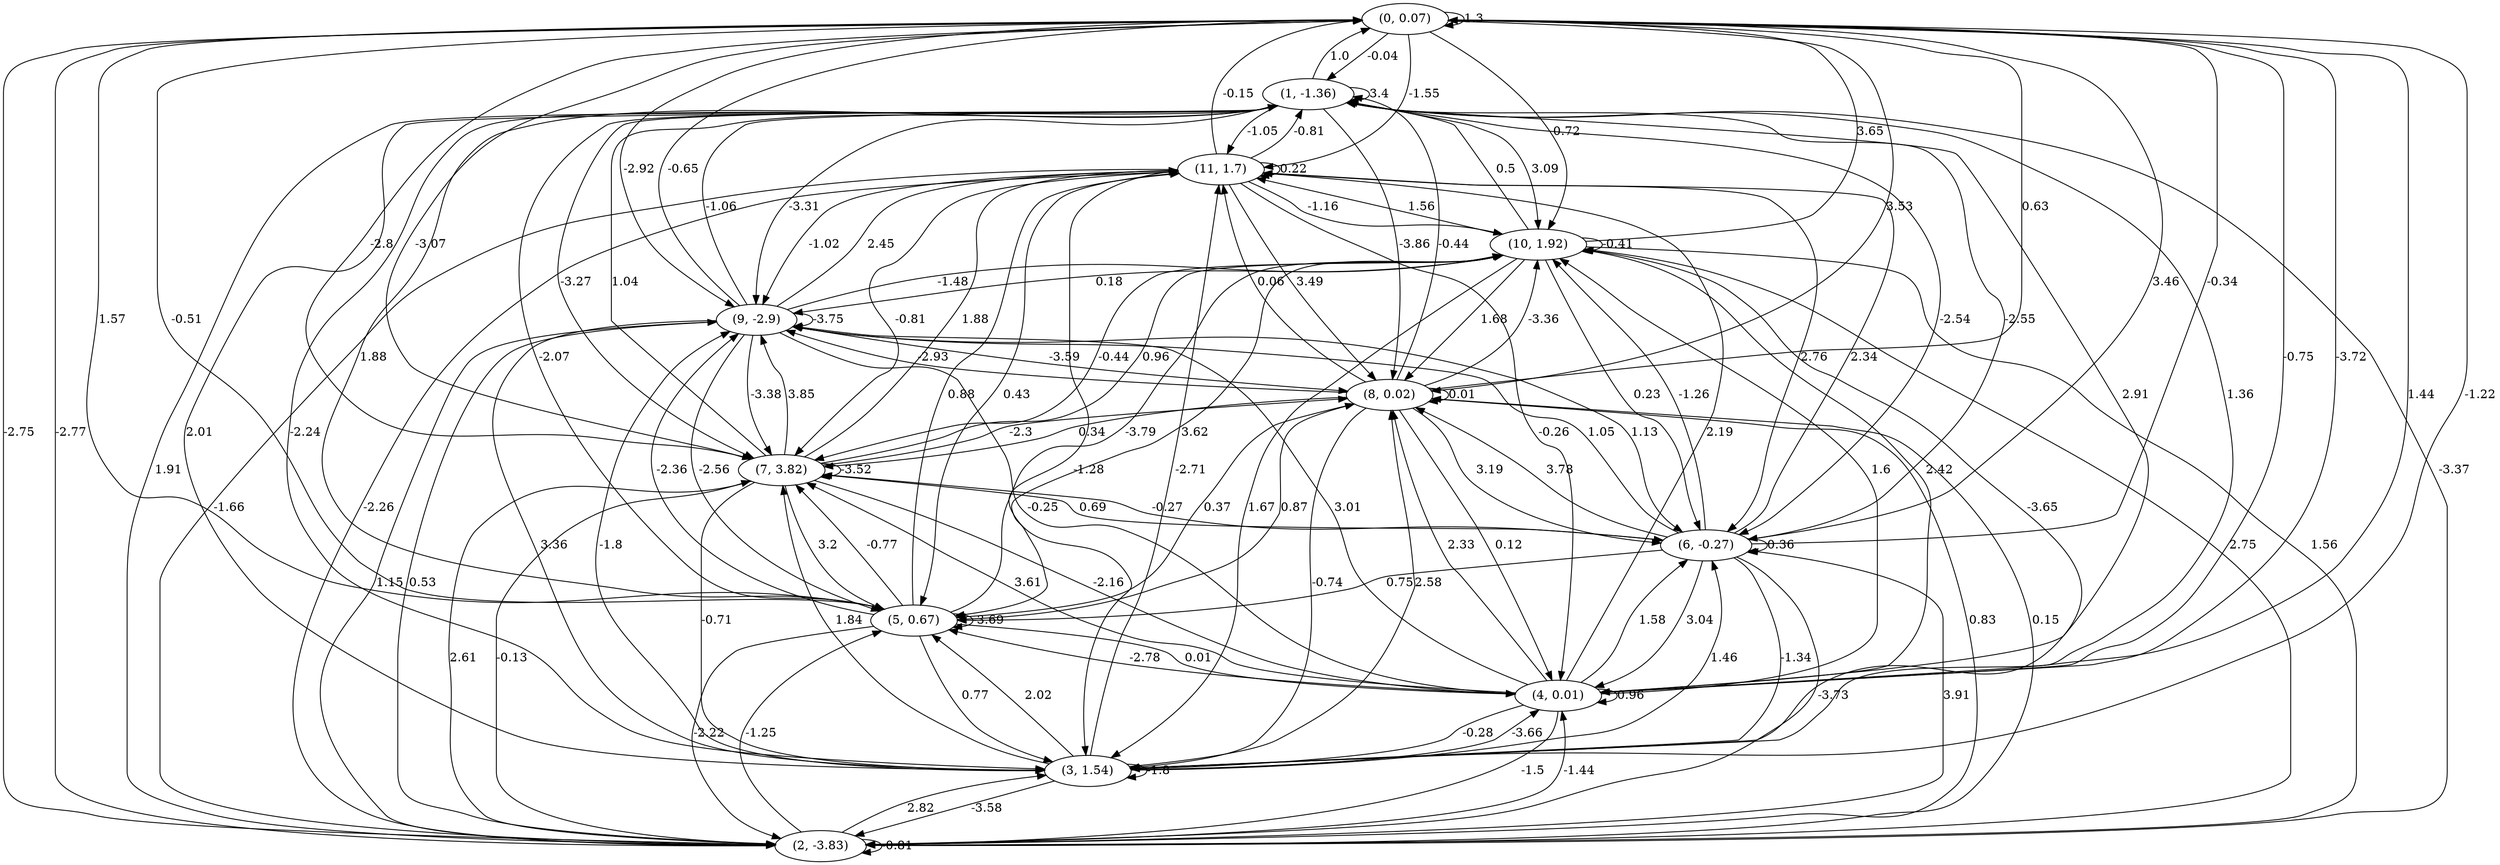 digraph {
    0 [ label = "(0, 0.07)" ]
    1 [ label = "(1, -1.36)" ]
    2 [ label = "(2, -3.83)" ]
    3 [ label = "(3, 1.54)" ]
    4 [ label = "(4, 0.01)" ]
    5 [ label = "(5, 0.67)" ]
    6 [ label = "(6, -0.27)" ]
    7 [ label = "(7, 3.82)" ]
    8 [ label = "(8, 0.02)" ]
    9 [ label = "(9, -2.9)" ]
    10 [ label = "(10, 1.92)" ]
    11 [ label = "(11, 1.7)" ]
    0 -> 0 [ label = "1.3" ]
    1 -> 1 [ label = "3.4" ]
    2 -> 2 [ label = "-0.81" ]
    3 -> 3 [ label = "-1.8" ]
    4 -> 4 [ label = "0.96" ]
    5 -> 5 [ label = "-3.69" ]
    6 -> 6 [ label = "0.36" ]
    7 -> 7 [ label = "-3.52" ]
    8 -> 8 [ label = "0.01" ]
    9 -> 9 [ label = "-3.75" ]
    10 -> 10 [ label = "-0.41" ]
    11 -> 11 [ label = "0.22" ]
    1 -> 0 [ label = "1.0" ]
    2 -> 0 [ label = "-2.77" ]
    3 -> 0 [ label = "-1.22" ]
    4 -> 0 [ label = "-0.75" ]
    5 -> 0 [ label = "1.57" ]
    6 -> 0 [ label = "-0.34" ]
    7 -> 0 [ label = "-3.07" ]
    8 -> 0 [ label = "0.63" ]
    9 -> 0 [ label = "-0.65" ]
    10 -> 0 [ label = "3.65" ]
    11 -> 0 [ label = "-0.15" ]
    0 -> 1 [ label = "-0.04" ]
    2 -> 1 [ label = "-3.37" ]
    3 -> 1 [ label = "2.01" ]
    4 -> 1 [ label = "1.36" ]
    5 -> 1 [ label = "1.88" ]
    6 -> 1 [ label = "-2.55" ]
    7 -> 1 [ label = "1.04" ]
    8 -> 1 [ label = "-0.44" ]
    9 -> 1 [ label = "-1.06" ]
    10 -> 1 [ label = "0.5" ]
    11 -> 1 [ label = "-0.81" ]
    0 -> 2 [ label = "-2.75" ]
    1 -> 2 [ label = "1.91" ]
    3 -> 2 [ label = "-3.58" ]
    4 -> 2 [ label = "-1.5" ]
    5 -> 2 [ label = "-2.22" ]
    6 -> 2 [ label = "-3.73" ]
    7 -> 2 [ label = "2.61" ]
    8 -> 2 [ label = "0.83" ]
    9 -> 2 [ label = "1.15" ]
    10 -> 2 [ label = "1.56" ]
    11 -> 2 [ label = "-1.66" ]
    0 -> 3 [ label = "1.44" ]
    1 -> 3 [ label = "-2.24" ]
    2 -> 3 [ label = "2.82" ]
    4 -> 3 [ label = "-0.28" ]
    5 -> 3 [ label = "0.77" ]
    6 -> 3 [ label = "-1.34" ]
    7 -> 3 [ label = "-0.71" ]
    8 -> 3 [ label = "-0.74" ]
    9 -> 3 [ label = "3.36" ]
    10 -> 3 [ label = "1.67" ]
    11 -> 3 [ label = "-1.28" ]
    0 -> 4 [ label = "-3.72" ]
    1 -> 4 [ label = "2.91" ]
    2 -> 4 [ label = "-1.44" ]
    3 -> 4 [ label = "-3.66" ]
    5 -> 4 [ label = "0.01" ]
    6 -> 4 [ label = "3.04" ]
    7 -> 4 [ label = "-2.16" ]
    8 -> 4 [ label = "0.12" ]
    9 -> 4 [ label = "-0.25" ]
    10 -> 4 [ label = "2.42" ]
    11 -> 4 [ label = "-0.26" ]
    0 -> 5 [ label = "-0.51" ]
    1 -> 5 [ label = "-2.07" ]
    2 -> 5 [ label = "-1.25" ]
    3 -> 5 [ label = "2.02" ]
    4 -> 5 [ label = "-2.78" ]
    6 -> 5 [ label = "0.75" ]
    7 -> 5 [ label = "3.2" ]
    8 -> 5 [ label = "0.37" ]
    9 -> 5 [ label = "-2.56" ]
    10 -> 5 [ label = "3.62" ]
    11 -> 5 [ label = "0.43" ]
    0 -> 6 [ label = "3.46" ]
    1 -> 6 [ label = "-2.54" ]
    2 -> 6 [ label = "3.91" ]
    3 -> 6 [ label = "1.46" ]
    4 -> 6 [ label = "1.58" ]
    7 -> 6 [ label = "-0.27" ]
    8 -> 6 [ label = "3.19" ]
    9 -> 6 [ label = "1.13" ]
    10 -> 6 [ label = "0.23" ]
    11 -> 6 [ label = "2.76" ]
    0 -> 7 [ label = "-2.8" ]
    1 -> 7 [ label = "-3.27" ]
    2 -> 7 [ label = "-0.13" ]
    3 -> 7 [ label = "1.84" ]
    4 -> 7 [ label = "3.61" ]
    5 -> 7 [ label = "-0.77" ]
    6 -> 7 [ label = "0.69" ]
    8 -> 7 [ label = "0.34" ]
    9 -> 7 [ label = "-3.38" ]
    10 -> 7 [ label = "-0.44" ]
    11 -> 7 [ label = "-0.81" ]
    0 -> 8 [ label = "3.53" ]
    1 -> 8 [ label = "-3.86" ]
    2 -> 8 [ label = "0.15" ]
    3 -> 8 [ label = "2.58" ]
    4 -> 8 [ label = "2.33" ]
    5 -> 8 [ label = "0.87" ]
    6 -> 8 [ label = "3.78" ]
    7 -> 8 [ label = "-2.3" ]
    9 -> 8 [ label = "-3.59" ]
    10 -> 8 [ label = "1.68" ]
    11 -> 8 [ label = "3.49" ]
    0 -> 9 [ label = "-2.92" ]
    1 -> 9 [ label = "-3.31" ]
    2 -> 9 [ label = "0.53" ]
    3 -> 9 [ label = "-1.8" ]
    4 -> 9 [ label = "3.01" ]
    5 -> 9 [ label = "-2.36" ]
    6 -> 9 [ label = "1.05" ]
    7 -> 9 [ label = "3.85" ]
    8 -> 9 [ label = "-2.93" ]
    10 -> 9 [ label = "0.18" ]
    11 -> 9 [ label = "-1.02" ]
    0 -> 10 [ label = "0.72" ]
    1 -> 10 [ label = "3.09" ]
    2 -> 10 [ label = "2.75" ]
    3 -> 10 [ label = "-3.65" ]
    4 -> 10 [ label = "1.6" ]
    5 -> 10 [ label = "-3.79" ]
    6 -> 10 [ label = "-1.26" ]
    7 -> 10 [ label = "0.96" ]
    8 -> 10 [ label = "-3.36" ]
    9 -> 10 [ label = "-1.48" ]
    11 -> 10 [ label = "-1.16" ]
    0 -> 11 [ label = "-1.55" ]
    1 -> 11 [ label = "-1.05" ]
    2 -> 11 [ label = "-2.26" ]
    3 -> 11 [ label = "-2.71" ]
    4 -> 11 [ label = "2.19" ]
    5 -> 11 [ label = "0.88" ]
    6 -> 11 [ label = "2.34" ]
    7 -> 11 [ label = "1.88" ]
    8 -> 11 [ label = "0.06" ]
    9 -> 11 [ label = "2.45" ]
    10 -> 11 [ label = "1.56" ]
}

